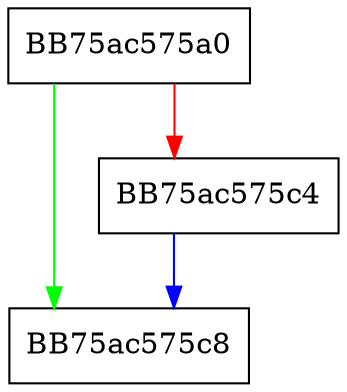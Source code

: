 digraph Read {
  node [shape="box"];
  graph [splines=ortho];
  BB75ac575a0 -> BB75ac575c8 [color="green"];
  BB75ac575a0 -> BB75ac575c4 [color="red"];
  BB75ac575c4 -> BB75ac575c8 [color="blue"];
}